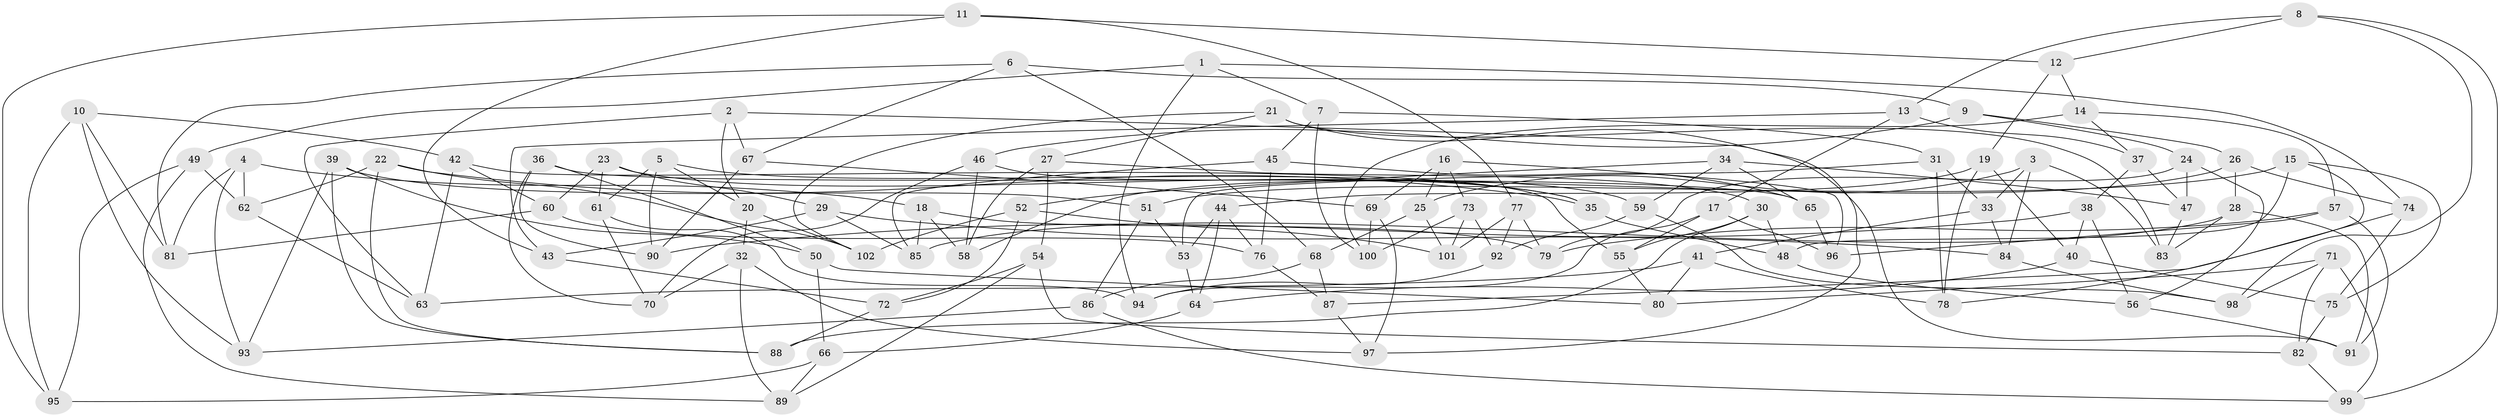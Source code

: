 // Generated by graph-tools (version 1.1) at 2025/16/03/09/25 04:16:29]
// undirected, 102 vertices, 204 edges
graph export_dot {
graph [start="1"]
  node [color=gray90,style=filled];
  1;
  2;
  3;
  4;
  5;
  6;
  7;
  8;
  9;
  10;
  11;
  12;
  13;
  14;
  15;
  16;
  17;
  18;
  19;
  20;
  21;
  22;
  23;
  24;
  25;
  26;
  27;
  28;
  29;
  30;
  31;
  32;
  33;
  34;
  35;
  36;
  37;
  38;
  39;
  40;
  41;
  42;
  43;
  44;
  45;
  46;
  47;
  48;
  49;
  50;
  51;
  52;
  53;
  54;
  55;
  56;
  57;
  58;
  59;
  60;
  61;
  62;
  63;
  64;
  65;
  66;
  67;
  68;
  69;
  70;
  71;
  72;
  73;
  74;
  75;
  76;
  77;
  78;
  79;
  80;
  81;
  82;
  83;
  84;
  85;
  86;
  87;
  88;
  89;
  90;
  91;
  92;
  93;
  94;
  95;
  96;
  97;
  98;
  99;
  100;
  101;
  102;
  1 -- 74;
  1 -- 49;
  1 -- 7;
  1 -- 94;
  2 -- 91;
  2 -- 63;
  2 -- 20;
  2 -- 67;
  3 -- 84;
  3 -- 33;
  3 -- 25;
  3 -- 83;
  4 -- 93;
  4 -- 18;
  4 -- 81;
  4 -- 62;
  5 -- 35;
  5 -- 90;
  5 -- 61;
  5 -- 20;
  6 -- 67;
  6 -- 81;
  6 -- 68;
  6 -- 9;
  7 -- 45;
  7 -- 100;
  7 -- 31;
  8 -- 99;
  8 -- 12;
  8 -- 98;
  8 -- 13;
  9 -- 24;
  9 -- 26;
  9 -- 46;
  10 -- 93;
  10 -- 81;
  10 -- 95;
  10 -- 42;
  11 -- 12;
  11 -- 43;
  11 -- 95;
  11 -- 77;
  12 -- 19;
  12 -- 14;
  13 -- 37;
  13 -- 17;
  13 -- 43;
  14 -- 57;
  14 -- 37;
  14 -- 100;
  15 -- 78;
  15 -- 75;
  15 -- 48;
  15 -- 51;
  16 -- 69;
  16 -- 25;
  16 -- 73;
  16 -- 96;
  17 -- 55;
  17 -- 94;
  17 -- 96;
  18 -- 85;
  18 -- 79;
  18 -- 58;
  19 -- 44;
  19 -- 78;
  19 -- 40;
  20 -- 102;
  20 -- 32;
  21 -- 83;
  21 -- 102;
  21 -- 97;
  21 -- 27;
  22 -- 88;
  22 -- 102;
  22 -- 35;
  22 -- 62;
  23 -- 60;
  23 -- 61;
  23 -- 29;
  23 -- 35;
  24 -- 79;
  24 -- 47;
  24 -- 56;
  25 -- 68;
  25 -- 101;
  26 -- 74;
  26 -- 28;
  26 -- 58;
  27 -- 54;
  27 -- 58;
  27 -- 30;
  28 -- 85;
  28 -- 83;
  28 -- 91;
  29 -- 85;
  29 -- 84;
  29 -- 43;
  30 -- 48;
  30 -- 88;
  30 -- 55;
  31 -- 78;
  31 -- 53;
  31 -- 33;
  32 -- 89;
  32 -- 97;
  32 -- 70;
  33 -- 41;
  33 -- 84;
  34 -- 47;
  34 -- 52;
  34 -- 65;
  34 -- 59;
  35 -- 48;
  36 -- 65;
  36 -- 50;
  36 -- 70;
  36 -- 90;
  37 -- 47;
  37 -- 38;
  38 -- 40;
  38 -- 90;
  38 -- 56;
  39 -- 50;
  39 -- 88;
  39 -- 51;
  39 -- 93;
  40 -- 64;
  40 -- 75;
  41 -- 80;
  41 -- 78;
  41 -- 63;
  42 -- 63;
  42 -- 55;
  42 -- 60;
  43 -- 72;
  44 -- 76;
  44 -- 53;
  44 -- 64;
  45 -- 85;
  45 -- 76;
  45 -- 65;
  46 -- 58;
  46 -- 70;
  46 -- 59;
  47 -- 83;
  48 -- 56;
  49 -- 89;
  49 -- 95;
  49 -- 62;
  50 -- 80;
  50 -- 66;
  51 -- 53;
  51 -- 86;
  52 -- 102;
  52 -- 72;
  52 -- 101;
  53 -- 64;
  54 -- 82;
  54 -- 72;
  54 -- 89;
  55 -- 80;
  56 -- 91;
  57 -- 96;
  57 -- 91;
  57 -- 79;
  59 -- 98;
  59 -- 92;
  60 -- 81;
  60 -- 76;
  61 -- 70;
  61 -- 94;
  62 -- 63;
  64 -- 66;
  65 -- 96;
  66 -- 95;
  66 -- 89;
  67 -- 69;
  67 -- 90;
  68 -- 87;
  68 -- 86;
  69 -- 100;
  69 -- 97;
  71 -- 98;
  71 -- 99;
  71 -- 80;
  71 -- 82;
  72 -- 88;
  73 -- 100;
  73 -- 101;
  73 -- 92;
  74 -- 87;
  74 -- 75;
  75 -- 82;
  76 -- 87;
  77 -- 101;
  77 -- 79;
  77 -- 92;
  82 -- 99;
  84 -- 98;
  86 -- 99;
  86 -- 93;
  87 -- 97;
  92 -- 94;
}
